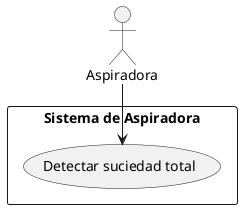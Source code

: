 @startuml
actor Aspiradora

rectangle "Sistema de Aspiradora" {
    usecase "Detectar suciedad total"
}

Aspiradora --> "Detectar suciedad total"
@enduml
